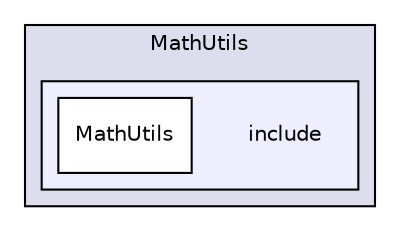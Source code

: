 digraph "/home/travis/build/AliceO2Group/AliceO2/Common/MathUtils/include" {
  bgcolor=transparent;
  compound=true
  node [ fontsize="10", fontname="Helvetica"];
  edge [ labelfontsize="10", labelfontname="Helvetica"];
  subgraph clusterdir_1e6fb7e1d286de65f5cad603aaa68769 {
    graph [ bgcolor="#ddddee", pencolor="black", label="MathUtils" fontname="Helvetica", fontsize="10", URL="dir_1e6fb7e1d286de65f5cad603aaa68769.html"]
  subgraph clusterdir_a8353808d0468577e29de121914e6940 {
    graph [ bgcolor="#eeeeff", pencolor="black", label="" URL="dir_a8353808d0468577e29de121914e6940.html"];
    dir_a8353808d0468577e29de121914e6940 [shape=plaintext label="include"];
    dir_23c27c77d2172bac1b174c3c1a070dcb [shape=box label="MathUtils" color="black" fillcolor="white" style="filled" URL="dir_23c27c77d2172bac1b174c3c1a070dcb.html"];
  }
  }
}
